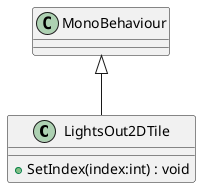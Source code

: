 @startuml
class LightsOut2DTile {
    + SetIndex(index:int) : void
}
MonoBehaviour <|-- LightsOut2DTile
@enduml
